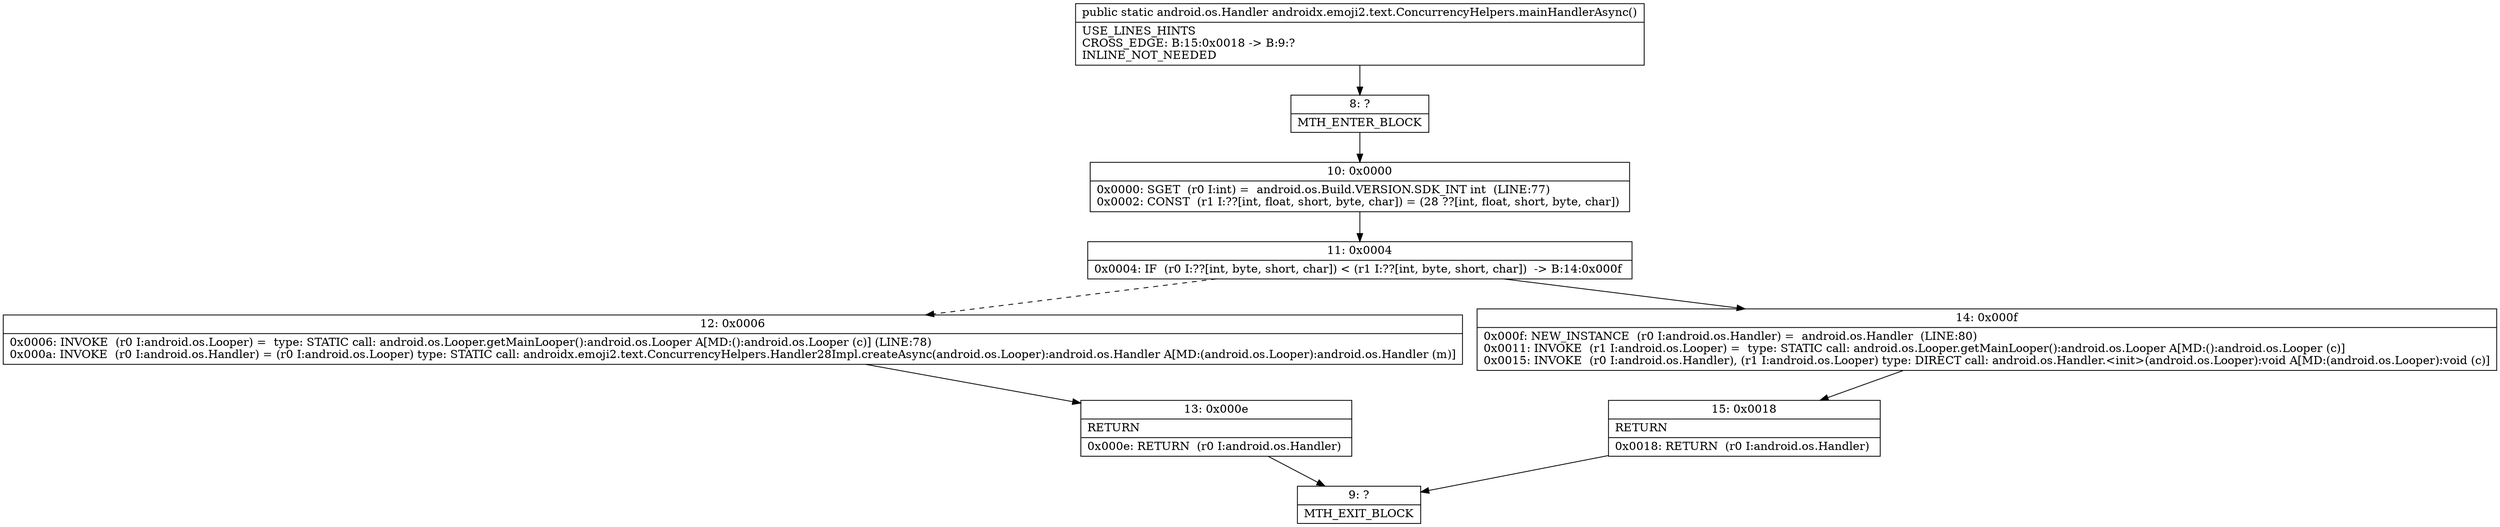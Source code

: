 digraph "CFG forandroidx.emoji2.text.ConcurrencyHelpers.mainHandlerAsync()Landroid\/os\/Handler;" {
Node_8 [shape=record,label="{8\:\ ?|MTH_ENTER_BLOCK\l}"];
Node_10 [shape=record,label="{10\:\ 0x0000|0x0000: SGET  (r0 I:int) =  android.os.Build.VERSION.SDK_INT int  (LINE:77)\l0x0002: CONST  (r1 I:??[int, float, short, byte, char]) = (28 ??[int, float, short, byte, char]) \l}"];
Node_11 [shape=record,label="{11\:\ 0x0004|0x0004: IF  (r0 I:??[int, byte, short, char]) \< (r1 I:??[int, byte, short, char])  \-\> B:14:0x000f \l}"];
Node_12 [shape=record,label="{12\:\ 0x0006|0x0006: INVOKE  (r0 I:android.os.Looper) =  type: STATIC call: android.os.Looper.getMainLooper():android.os.Looper A[MD:():android.os.Looper (c)] (LINE:78)\l0x000a: INVOKE  (r0 I:android.os.Handler) = (r0 I:android.os.Looper) type: STATIC call: androidx.emoji2.text.ConcurrencyHelpers.Handler28Impl.createAsync(android.os.Looper):android.os.Handler A[MD:(android.os.Looper):android.os.Handler (m)]\l}"];
Node_13 [shape=record,label="{13\:\ 0x000e|RETURN\l|0x000e: RETURN  (r0 I:android.os.Handler) \l}"];
Node_9 [shape=record,label="{9\:\ ?|MTH_EXIT_BLOCK\l}"];
Node_14 [shape=record,label="{14\:\ 0x000f|0x000f: NEW_INSTANCE  (r0 I:android.os.Handler) =  android.os.Handler  (LINE:80)\l0x0011: INVOKE  (r1 I:android.os.Looper) =  type: STATIC call: android.os.Looper.getMainLooper():android.os.Looper A[MD:():android.os.Looper (c)]\l0x0015: INVOKE  (r0 I:android.os.Handler), (r1 I:android.os.Looper) type: DIRECT call: android.os.Handler.\<init\>(android.os.Looper):void A[MD:(android.os.Looper):void (c)]\l}"];
Node_15 [shape=record,label="{15\:\ 0x0018|RETURN\l|0x0018: RETURN  (r0 I:android.os.Handler) \l}"];
MethodNode[shape=record,label="{public static android.os.Handler androidx.emoji2.text.ConcurrencyHelpers.mainHandlerAsync()  | USE_LINES_HINTS\lCROSS_EDGE: B:15:0x0018 \-\> B:9:?\lINLINE_NOT_NEEDED\l}"];
MethodNode -> Node_8;Node_8 -> Node_10;
Node_10 -> Node_11;
Node_11 -> Node_12[style=dashed];
Node_11 -> Node_14;
Node_12 -> Node_13;
Node_13 -> Node_9;
Node_14 -> Node_15;
Node_15 -> Node_9;
}


